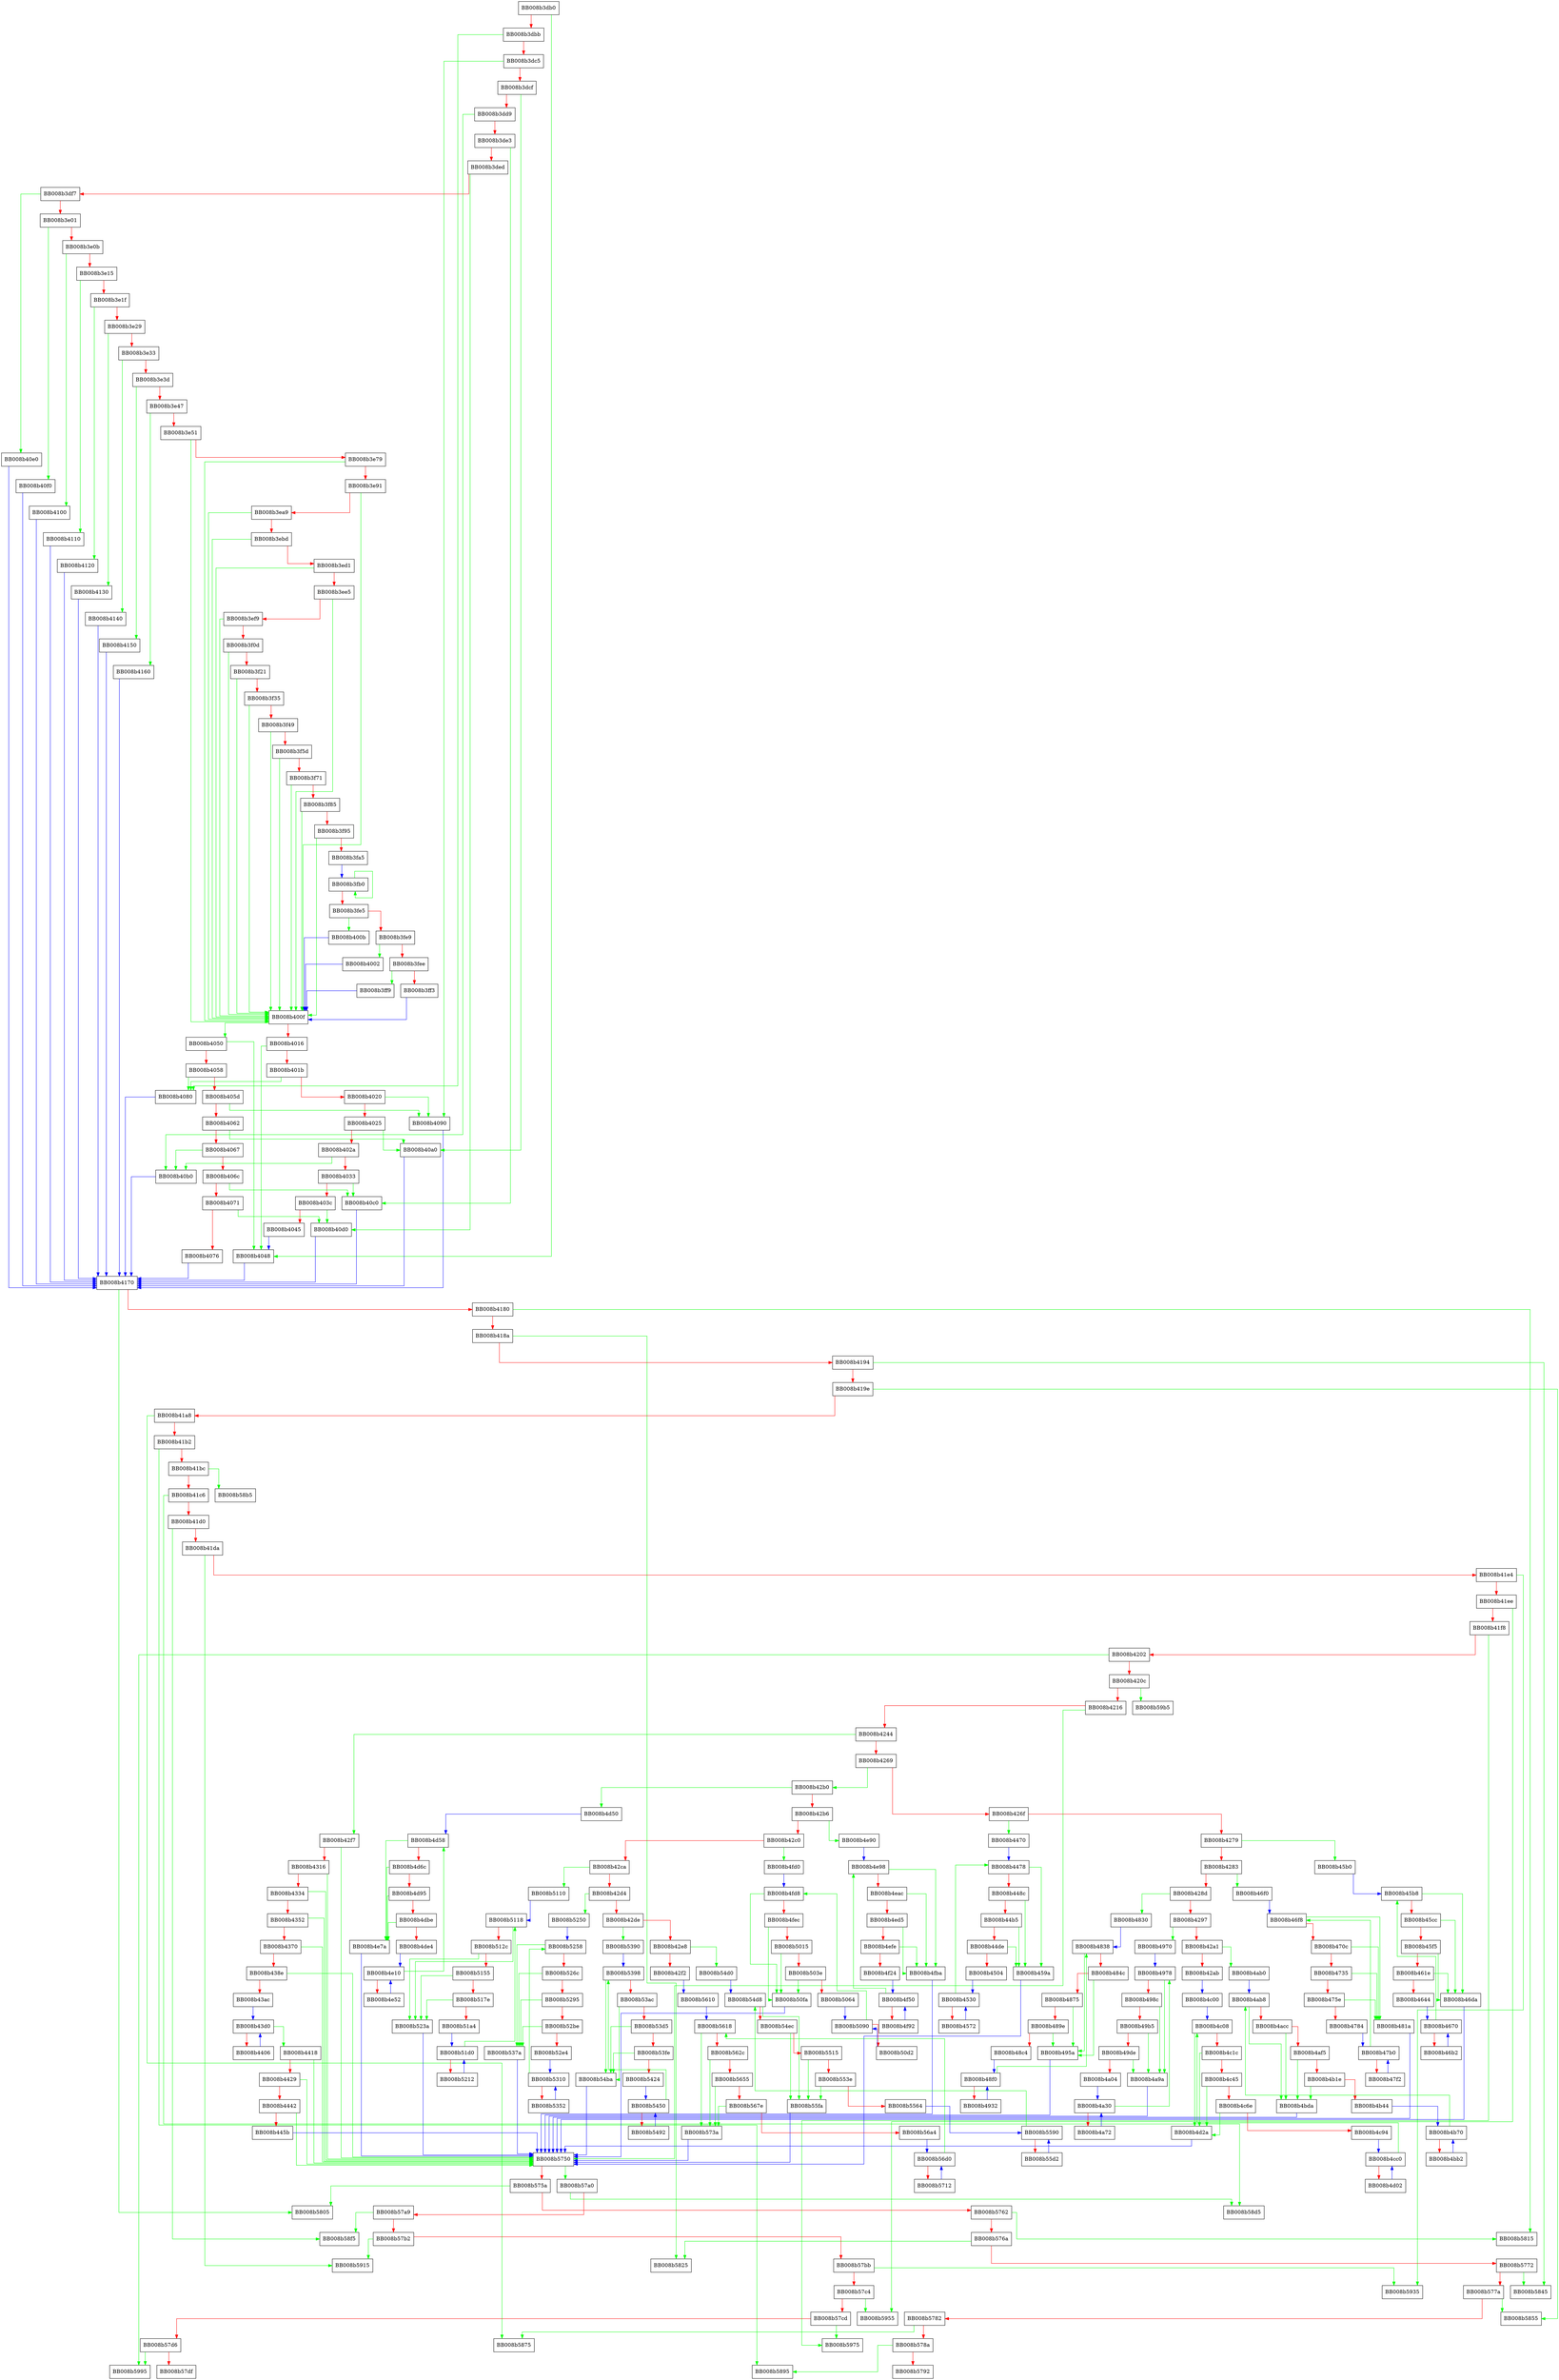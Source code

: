 digraph __strcat_ssse3 {
  node [shape="box"];
  graph [splines=ortho];
  BB008b3db0 -> BB008b4048 [color="green"];
  BB008b3db0 -> BB008b3dbb [color="red"];
  BB008b3dbb -> BB008b4080 [color="green"];
  BB008b3dbb -> BB008b3dc5 [color="red"];
  BB008b3dc5 -> BB008b4090 [color="green"];
  BB008b3dc5 -> BB008b3dcf [color="red"];
  BB008b3dcf -> BB008b40a0 [color="green"];
  BB008b3dcf -> BB008b3dd9 [color="red"];
  BB008b3dd9 -> BB008b40b0 [color="green"];
  BB008b3dd9 -> BB008b3de3 [color="red"];
  BB008b3de3 -> BB008b40c0 [color="green"];
  BB008b3de3 -> BB008b3ded [color="red"];
  BB008b3ded -> BB008b40d0 [color="green"];
  BB008b3ded -> BB008b3df7 [color="red"];
  BB008b3df7 -> BB008b40e0 [color="green"];
  BB008b3df7 -> BB008b3e01 [color="red"];
  BB008b3e01 -> BB008b40f0 [color="green"];
  BB008b3e01 -> BB008b3e0b [color="red"];
  BB008b3e0b -> BB008b4100 [color="green"];
  BB008b3e0b -> BB008b3e15 [color="red"];
  BB008b3e15 -> BB008b4110 [color="green"];
  BB008b3e15 -> BB008b3e1f [color="red"];
  BB008b3e1f -> BB008b4120 [color="green"];
  BB008b3e1f -> BB008b3e29 [color="red"];
  BB008b3e29 -> BB008b4130 [color="green"];
  BB008b3e29 -> BB008b3e33 [color="red"];
  BB008b3e33 -> BB008b4140 [color="green"];
  BB008b3e33 -> BB008b3e3d [color="red"];
  BB008b3e3d -> BB008b4150 [color="green"];
  BB008b3e3d -> BB008b3e47 [color="red"];
  BB008b3e47 -> BB008b4160 [color="green"];
  BB008b3e47 -> BB008b3e51 [color="red"];
  BB008b3e51 -> BB008b400f [color="green"];
  BB008b3e51 -> BB008b3e79 [color="red"];
  BB008b3e79 -> BB008b400f [color="green"];
  BB008b3e79 -> BB008b3e91 [color="red"];
  BB008b3e91 -> BB008b400f [color="green"];
  BB008b3e91 -> BB008b3ea9 [color="red"];
  BB008b3ea9 -> BB008b400f [color="green"];
  BB008b3ea9 -> BB008b3ebd [color="red"];
  BB008b3ebd -> BB008b400f [color="green"];
  BB008b3ebd -> BB008b3ed1 [color="red"];
  BB008b3ed1 -> BB008b400f [color="green"];
  BB008b3ed1 -> BB008b3ee5 [color="red"];
  BB008b3ee5 -> BB008b400f [color="green"];
  BB008b3ee5 -> BB008b3ef9 [color="red"];
  BB008b3ef9 -> BB008b400f [color="green"];
  BB008b3ef9 -> BB008b3f0d [color="red"];
  BB008b3f0d -> BB008b400f [color="green"];
  BB008b3f0d -> BB008b3f21 [color="red"];
  BB008b3f21 -> BB008b400f [color="green"];
  BB008b3f21 -> BB008b3f35 [color="red"];
  BB008b3f35 -> BB008b400f [color="green"];
  BB008b3f35 -> BB008b3f49 [color="red"];
  BB008b3f49 -> BB008b400f [color="green"];
  BB008b3f49 -> BB008b3f5d [color="red"];
  BB008b3f5d -> BB008b400f [color="green"];
  BB008b3f5d -> BB008b3f71 [color="red"];
  BB008b3f71 -> BB008b400f [color="green"];
  BB008b3f71 -> BB008b3f85 [color="red"];
  BB008b3f85 -> BB008b400f [color="green"];
  BB008b3f85 -> BB008b3f95 [color="red"];
  BB008b3f95 -> BB008b400f [color="green"];
  BB008b3f95 -> BB008b3fa5 [color="red"];
  BB008b3fa5 -> BB008b3fb0 [color="blue"];
  BB008b3fb0 -> BB008b3fb0 [color="green"];
  BB008b3fb0 -> BB008b3fe5 [color="red"];
  BB008b3fe5 -> BB008b400b [color="green"];
  BB008b3fe5 -> BB008b3fe9 [color="red"];
  BB008b3fe9 -> BB008b4002 [color="green"];
  BB008b3fe9 -> BB008b3fee [color="red"];
  BB008b3fee -> BB008b3ff9 [color="green"];
  BB008b3fee -> BB008b3ff3 [color="red"];
  BB008b3ff3 -> BB008b400f [color="blue"];
  BB008b3ff9 -> BB008b400f [color="blue"];
  BB008b4002 -> BB008b400f [color="blue"];
  BB008b400b -> BB008b400f [color="blue"];
  BB008b400f -> BB008b4050 [color="green"];
  BB008b400f -> BB008b4016 [color="red"];
  BB008b4016 -> BB008b4048 [color="green"];
  BB008b4016 -> BB008b401b [color="red"];
  BB008b401b -> BB008b4080 [color="green"];
  BB008b401b -> BB008b4020 [color="red"];
  BB008b4020 -> BB008b4090 [color="green"];
  BB008b4020 -> BB008b4025 [color="red"];
  BB008b4025 -> BB008b40a0 [color="green"];
  BB008b4025 -> BB008b402a [color="red"];
  BB008b402a -> BB008b40b0 [color="green"];
  BB008b402a -> BB008b4033 [color="red"];
  BB008b4033 -> BB008b40c0 [color="green"];
  BB008b4033 -> BB008b403c [color="red"];
  BB008b403c -> BB008b40d0 [color="green"];
  BB008b403c -> BB008b4045 [color="red"];
  BB008b4045 -> BB008b4048 [color="blue"];
  BB008b4048 -> BB008b4170 [color="blue"];
  BB008b4050 -> BB008b4048 [color="green"];
  BB008b4050 -> BB008b4058 [color="red"];
  BB008b4058 -> BB008b4080 [color="green"];
  BB008b4058 -> BB008b405d [color="red"];
  BB008b405d -> BB008b4090 [color="green"];
  BB008b405d -> BB008b4062 [color="red"];
  BB008b4062 -> BB008b40a0 [color="green"];
  BB008b4062 -> BB008b4067 [color="red"];
  BB008b4067 -> BB008b40b0 [color="green"];
  BB008b4067 -> BB008b406c [color="red"];
  BB008b406c -> BB008b40c0 [color="green"];
  BB008b406c -> BB008b4071 [color="red"];
  BB008b4071 -> BB008b40d0 [color="green"];
  BB008b4071 -> BB008b4076 [color="red"];
  BB008b4076 -> BB008b4170 [color="blue"];
  BB008b4080 -> BB008b4170 [color="blue"];
  BB008b4090 -> BB008b4170 [color="blue"];
  BB008b40a0 -> BB008b4170 [color="blue"];
  BB008b40b0 -> BB008b4170 [color="blue"];
  BB008b40c0 -> BB008b4170 [color="blue"];
  BB008b40d0 -> BB008b4170 [color="blue"];
  BB008b40e0 -> BB008b4170 [color="blue"];
  BB008b40f0 -> BB008b4170 [color="blue"];
  BB008b4100 -> BB008b4170 [color="blue"];
  BB008b4110 -> BB008b4170 [color="blue"];
  BB008b4120 -> BB008b4170 [color="blue"];
  BB008b4130 -> BB008b4170 [color="blue"];
  BB008b4140 -> BB008b4170 [color="blue"];
  BB008b4150 -> BB008b4170 [color="blue"];
  BB008b4160 -> BB008b4170 [color="blue"];
  BB008b4170 -> BB008b5805 [color="green"];
  BB008b4170 -> BB008b4180 [color="red"];
  BB008b4180 -> BB008b5815 [color="green"];
  BB008b4180 -> BB008b418a [color="red"];
  BB008b418a -> BB008b5825 [color="green"];
  BB008b418a -> BB008b4194 [color="red"];
  BB008b4194 -> BB008b5845 [color="green"];
  BB008b4194 -> BB008b419e [color="red"];
  BB008b419e -> BB008b5855 [color="green"];
  BB008b419e -> BB008b41a8 [color="red"];
  BB008b41a8 -> BB008b5875 [color="green"];
  BB008b41a8 -> BB008b41b2 [color="red"];
  BB008b41b2 -> BB008b5895 [color="green"];
  BB008b41b2 -> BB008b41bc [color="red"];
  BB008b41bc -> BB008b58b5 [color="green"];
  BB008b41bc -> BB008b41c6 [color="red"];
  BB008b41c6 -> BB008b58d5 [color="green"];
  BB008b41c6 -> BB008b41d0 [color="red"];
  BB008b41d0 -> BB008b58f5 [color="green"];
  BB008b41d0 -> BB008b41da [color="red"];
  BB008b41da -> BB008b5915 [color="green"];
  BB008b41da -> BB008b41e4 [color="red"];
  BB008b41e4 -> BB008b5935 [color="green"];
  BB008b41e4 -> BB008b41ee [color="red"];
  BB008b41ee -> BB008b5955 [color="green"];
  BB008b41ee -> BB008b41f8 [color="red"];
  BB008b41f8 -> BB008b5975 [color="green"];
  BB008b41f8 -> BB008b4202 [color="red"];
  BB008b4202 -> BB008b5995 [color="green"];
  BB008b4202 -> BB008b420c [color="red"];
  BB008b420c -> BB008b59b5 [color="green"];
  BB008b420c -> BB008b4216 [color="red"];
  BB008b4216 -> BB008b5750 [color="green"];
  BB008b4216 -> BB008b4244 [color="red"];
  BB008b4244 -> BB008b42f7 [color="green"];
  BB008b4244 -> BB008b4269 [color="red"];
  BB008b4269 -> BB008b42b0 [color="green"];
  BB008b4269 -> BB008b426f [color="red"];
  BB008b426f -> BB008b4470 [color="green"];
  BB008b426f -> BB008b4279 [color="red"];
  BB008b4279 -> BB008b45b0 [color="green"];
  BB008b4279 -> BB008b4283 [color="red"];
  BB008b4283 -> BB008b46f0 [color="green"];
  BB008b4283 -> BB008b428d [color="red"];
  BB008b428d -> BB008b4830 [color="green"];
  BB008b428d -> BB008b4297 [color="red"];
  BB008b4297 -> BB008b4970 [color="green"];
  BB008b4297 -> BB008b42a1 [color="red"];
  BB008b42a1 -> BB008b4ab0 [color="green"];
  BB008b42a1 -> BB008b42ab [color="red"];
  BB008b42ab -> BB008b4c00 [color="blue"];
  BB008b42b0 -> BB008b4d50 [color="green"];
  BB008b42b0 -> BB008b42b6 [color="red"];
  BB008b42b6 -> BB008b4e90 [color="green"];
  BB008b42b6 -> BB008b42c0 [color="red"];
  BB008b42c0 -> BB008b4fd0 [color="green"];
  BB008b42c0 -> BB008b42ca [color="red"];
  BB008b42ca -> BB008b5110 [color="green"];
  BB008b42ca -> BB008b42d4 [color="red"];
  BB008b42d4 -> BB008b5250 [color="green"];
  BB008b42d4 -> BB008b42de [color="red"];
  BB008b42de -> BB008b5390 [color="green"];
  BB008b42de -> BB008b42e8 [color="red"];
  BB008b42e8 -> BB008b54d0 [color="green"];
  BB008b42e8 -> BB008b42f2 [color="red"];
  BB008b42f2 -> BB008b5610 [color="blue"];
  BB008b42f7 -> BB008b5750 [color="green"];
  BB008b42f7 -> BB008b4316 [color="red"];
  BB008b4316 -> BB008b5750 [color="green"];
  BB008b4316 -> BB008b4334 [color="red"];
  BB008b4334 -> BB008b5750 [color="green"];
  BB008b4334 -> BB008b4352 [color="red"];
  BB008b4352 -> BB008b5750 [color="green"];
  BB008b4352 -> BB008b4370 [color="red"];
  BB008b4370 -> BB008b5750 [color="green"];
  BB008b4370 -> BB008b438e [color="red"];
  BB008b438e -> BB008b5750 [color="green"];
  BB008b438e -> BB008b43ac [color="red"];
  BB008b43ac -> BB008b43d0 [color="blue"];
  BB008b43d0 -> BB008b4418 [color="green"];
  BB008b43d0 -> BB008b4406 [color="red"];
  BB008b4406 -> BB008b43d0 [color="blue"];
  BB008b4418 -> BB008b5750 [color="green"];
  BB008b4418 -> BB008b4429 [color="red"];
  BB008b4429 -> BB008b5750 [color="green"];
  BB008b4429 -> BB008b4442 [color="red"];
  BB008b4442 -> BB008b5750 [color="green"];
  BB008b4442 -> BB008b445b [color="red"];
  BB008b445b -> BB008b5750 [color="blue"];
  BB008b4470 -> BB008b4478 [color="blue"];
  BB008b4478 -> BB008b459a [color="green"];
  BB008b4478 -> BB008b448c [color="red"];
  BB008b448c -> BB008b459a [color="green"];
  BB008b448c -> BB008b44b5 [color="red"];
  BB008b44b5 -> BB008b459a [color="green"];
  BB008b44b5 -> BB008b44de [color="red"];
  BB008b44de -> BB008b459a [color="green"];
  BB008b44de -> BB008b4504 [color="red"];
  BB008b4504 -> BB008b4530 [color="blue"];
  BB008b4530 -> BB008b4478 [color="green"];
  BB008b4530 -> BB008b4572 [color="red"];
  BB008b4572 -> BB008b4530 [color="blue"];
  BB008b459a -> BB008b5750 [color="blue"];
  BB008b45b0 -> BB008b45b8 [color="blue"];
  BB008b45b8 -> BB008b46da [color="green"];
  BB008b45b8 -> BB008b45cc [color="red"];
  BB008b45cc -> BB008b46da [color="green"];
  BB008b45cc -> BB008b45f5 [color="red"];
  BB008b45f5 -> BB008b46da [color="green"];
  BB008b45f5 -> BB008b461e [color="red"];
  BB008b461e -> BB008b46da [color="green"];
  BB008b461e -> BB008b4644 [color="red"];
  BB008b4644 -> BB008b4670 [color="blue"];
  BB008b4670 -> BB008b45b8 [color="green"];
  BB008b4670 -> BB008b46b2 [color="red"];
  BB008b46b2 -> BB008b4670 [color="blue"];
  BB008b46da -> BB008b5750 [color="blue"];
  BB008b46f0 -> BB008b46f8 [color="blue"];
  BB008b46f8 -> BB008b481a [color="green"];
  BB008b46f8 -> BB008b470c [color="red"];
  BB008b470c -> BB008b481a [color="green"];
  BB008b470c -> BB008b4735 [color="red"];
  BB008b4735 -> BB008b481a [color="green"];
  BB008b4735 -> BB008b475e [color="red"];
  BB008b475e -> BB008b481a [color="green"];
  BB008b475e -> BB008b4784 [color="red"];
  BB008b4784 -> BB008b47b0 [color="blue"];
  BB008b47b0 -> BB008b46f8 [color="green"];
  BB008b47b0 -> BB008b47f2 [color="red"];
  BB008b47f2 -> BB008b47b0 [color="blue"];
  BB008b481a -> BB008b5750 [color="blue"];
  BB008b4830 -> BB008b4838 [color="blue"];
  BB008b4838 -> BB008b495a [color="green"];
  BB008b4838 -> BB008b484c [color="red"];
  BB008b484c -> BB008b495a [color="green"];
  BB008b484c -> BB008b4875 [color="red"];
  BB008b4875 -> BB008b495a [color="green"];
  BB008b4875 -> BB008b489e [color="red"];
  BB008b489e -> BB008b495a [color="green"];
  BB008b489e -> BB008b48c4 [color="red"];
  BB008b48c4 -> BB008b48f0 [color="blue"];
  BB008b48f0 -> BB008b4838 [color="green"];
  BB008b48f0 -> BB008b4932 [color="red"];
  BB008b4932 -> BB008b48f0 [color="blue"];
  BB008b495a -> BB008b5750 [color="blue"];
  BB008b4970 -> BB008b4978 [color="blue"];
  BB008b4978 -> BB008b4a9a [color="green"];
  BB008b4978 -> BB008b498c [color="red"];
  BB008b498c -> BB008b4a9a [color="green"];
  BB008b498c -> BB008b49b5 [color="red"];
  BB008b49b5 -> BB008b4a9a [color="green"];
  BB008b49b5 -> BB008b49de [color="red"];
  BB008b49de -> BB008b4a9a [color="green"];
  BB008b49de -> BB008b4a04 [color="red"];
  BB008b4a04 -> BB008b4a30 [color="blue"];
  BB008b4a30 -> BB008b4978 [color="green"];
  BB008b4a30 -> BB008b4a72 [color="red"];
  BB008b4a72 -> BB008b4a30 [color="blue"];
  BB008b4a9a -> BB008b5750 [color="blue"];
  BB008b4ab0 -> BB008b4ab8 [color="blue"];
  BB008b4ab8 -> BB008b4bda [color="green"];
  BB008b4ab8 -> BB008b4acc [color="red"];
  BB008b4acc -> BB008b4bda [color="green"];
  BB008b4acc -> BB008b4af5 [color="red"];
  BB008b4af5 -> BB008b4bda [color="green"];
  BB008b4af5 -> BB008b4b1e [color="red"];
  BB008b4b1e -> BB008b4bda [color="green"];
  BB008b4b1e -> BB008b4b44 [color="red"];
  BB008b4b44 -> BB008b4b70 [color="blue"];
  BB008b4b70 -> BB008b4ab8 [color="green"];
  BB008b4b70 -> BB008b4bb2 [color="red"];
  BB008b4bb2 -> BB008b4b70 [color="blue"];
  BB008b4bda -> BB008b5750 [color="blue"];
  BB008b4c00 -> BB008b4c08 [color="blue"];
  BB008b4c08 -> BB008b4d2a [color="green"];
  BB008b4c08 -> BB008b4c1c [color="red"];
  BB008b4c1c -> BB008b4d2a [color="green"];
  BB008b4c1c -> BB008b4c45 [color="red"];
  BB008b4c45 -> BB008b4d2a [color="green"];
  BB008b4c45 -> BB008b4c6e [color="red"];
  BB008b4c6e -> BB008b4d2a [color="green"];
  BB008b4c6e -> BB008b4c94 [color="red"];
  BB008b4c94 -> BB008b4cc0 [color="blue"];
  BB008b4cc0 -> BB008b4c08 [color="green"];
  BB008b4cc0 -> BB008b4d02 [color="red"];
  BB008b4d02 -> BB008b4cc0 [color="blue"];
  BB008b4d2a -> BB008b5750 [color="blue"];
  BB008b4d50 -> BB008b4d58 [color="blue"];
  BB008b4d58 -> BB008b4e7a [color="green"];
  BB008b4d58 -> BB008b4d6c [color="red"];
  BB008b4d6c -> BB008b4e7a [color="green"];
  BB008b4d6c -> BB008b4d95 [color="red"];
  BB008b4d95 -> BB008b4e7a [color="green"];
  BB008b4d95 -> BB008b4dbe [color="red"];
  BB008b4dbe -> BB008b4e7a [color="green"];
  BB008b4dbe -> BB008b4de4 [color="red"];
  BB008b4de4 -> BB008b4e10 [color="blue"];
  BB008b4e10 -> BB008b4d58 [color="green"];
  BB008b4e10 -> BB008b4e52 [color="red"];
  BB008b4e52 -> BB008b4e10 [color="blue"];
  BB008b4e7a -> BB008b5750 [color="blue"];
  BB008b4e90 -> BB008b4e98 [color="blue"];
  BB008b4e98 -> BB008b4fba [color="green"];
  BB008b4e98 -> BB008b4eac [color="red"];
  BB008b4eac -> BB008b4fba [color="green"];
  BB008b4eac -> BB008b4ed5 [color="red"];
  BB008b4ed5 -> BB008b4fba [color="green"];
  BB008b4ed5 -> BB008b4efe [color="red"];
  BB008b4efe -> BB008b4fba [color="green"];
  BB008b4efe -> BB008b4f24 [color="red"];
  BB008b4f24 -> BB008b4f50 [color="blue"];
  BB008b4f50 -> BB008b4e98 [color="green"];
  BB008b4f50 -> BB008b4f92 [color="red"];
  BB008b4f92 -> BB008b4f50 [color="blue"];
  BB008b4fba -> BB008b5750 [color="blue"];
  BB008b4fd0 -> BB008b4fd8 [color="blue"];
  BB008b4fd8 -> BB008b50fa [color="green"];
  BB008b4fd8 -> BB008b4fec [color="red"];
  BB008b4fec -> BB008b50fa [color="green"];
  BB008b4fec -> BB008b5015 [color="red"];
  BB008b5015 -> BB008b50fa [color="green"];
  BB008b5015 -> BB008b503e [color="red"];
  BB008b503e -> BB008b50fa [color="green"];
  BB008b503e -> BB008b5064 [color="red"];
  BB008b5064 -> BB008b5090 [color="blue"];
  BB008b5090 -> BB008b4fd8 [color="green"];
  BB008b5090 -> BB008b50d2 [color="red"];
  BB008b50d2 -> BB008b5090 [color="blue"];
  BB008b50fa -> BB008b5750 [color="blue"];
  BB008b5110 -> BB008b5118 [color="blue"];
  BB008b5118 -> BB008b523a [color="green"];
  BB008b5118 -> BB008b512c [color="red"];
  BB008b512c -> BB008b523a [color="green"];
  BB008b512c -> BB008b5155 [color="red"];
  BB008b5155 -> BB008b523a [color="green"];
  BB008b5155 -> BB008b517e [color="red"];
  BB008b517e -> BB008b523a [color="green"];
  BB008b517e -> BB008b51a4 [color="red"];
  BB008b51a4 -> BB008b51d0 [color="blue"];
  BB008b51d0 -> BB008b5118 [color="green"];
  BB008b51d0 -> BB008b5212 [color="red"];
  BB008b5212 -> BB008b51d0 [color="blue"];
  BB008b523a -> BB008b5750 [color="blue"];
  BB008b5250 -> BB008b5258 [color="blue"];
  BB008b5258 -> BB008b537a [color="green"];
  BB008b5258 -> BB008b526c [color="red"];
  BB008b526c -> BB008b537a [color="green"];
  BB008b526c -> BB008b5295 [color="red"];
  BB008b5295 -> BB008b537a [color="green"];
  BB008b5295 -> BB008b52be [color="red"];
  BB008b52be -> BB008b537a [color="green"];
  BB008b52be -> BB008b52e4 [color="red"];
  BB008b52e4 -> BB008b5310 [color="blue"];
  BB008b5310 -> BB008b5258 [color="green"];
  BB008b5310 -> BB008b5352 [color="red"];
  BB008b5352 -> BB008b5310 [color="blue"];
  BB008b537a -> BB008b5750 [color="blue"];
  BB008b5390 -> BB008b5398 [color="blue"];
  BB008b5398 -> BB008b54ba [color="green"];
  BB008b5398 -> BB008b53ac [color="red"];
  BB008b53ac -> BB008b54ba [color="green"];
  BB008b53ac -> BB008b53d5 [color="red"];
  BB008b53d5 -> BB008b54ba [color="green"];
  BB008b53d5 -> BB008b53fe [color="red"];
  BB008b53fe -> BB008b54ba [color="green"];
  BB008b53fe -> BB008b5424 [color="red"];
  BB008b5424 -> BB008b5450 [color="blue"];
  BB008b5450 -> BB008b5398 [color="green"];
  BB008b5450 -> BB008b5492 [color="red"];
  BB008b5492 -> BB008b5450 [color="blue"];
  BB008b54ba -> BB008b5750 [color="blue"];
  BB008b54d0 -> BB008b54d8 [color="blue"];
  BB008b54d8 -> BB008b55fa [color="green"];
  BB008b54d8 -> BB008b54ec [color="red"];
  BB008b54ec -> BB008b55fa [color="green"];
  BB008b54ec -> BB008b5515 [color="red"];
  BB008b5515 -> BB008b55fa [color="green"];
  BB008b5515 -> BB008b553e [color="red"];
  BB008b553e -> BB008b55fa [color="green"];
  BB008b553e -> BB008b5564 [color="red"];
  BB008b5564 -> BB008b5590 [color="blue"];
  BB008b5590 -> BB008b54d8 [color="green"];
  BB008b5590 -> BB008b55d2 [color="red"];
  BB008b55d2 -> BB008b5590 [color="blue"];
  BB008b55fa -> BB008b5750 [color="blue"];
  BB008b5610 -> BB008b5618 [color="blue"];
  BB008b5618 -> BB008b573a [color="green"];
  BB008b5618 -> BB008b562c [color="red"];
  BB008b562c -> BB008b573a [color="green"];
  BB008b562c -> BB008b5655 [color="red"];
  BB008b5655 -> BB008b573a [color="green"];
  BB008b5655 -> BB008b567e [color="red"];
  BB008b567e -> BB008b573a [color="green"];
  BB008b567e -> BB008b56a4 [color="red"];
  BB008b56a4 -> BB008b56d0 [color="blue"];
  BB008b56d0 -> BB008b5618 [color="green"];
  BB008b56d0 -> BB008b5712 [color="red"];
  BB008b5712 -> BB008b56d0 [color="blue"];
  BB008b573a -> BB008b5750 [color="blue"];
  BB008b5750 -> BB008b57a0 [color="green"];
  BB008b5750 -> BB008b575a [color="red"];
  BB008b575a -> BB008b5805 [color="green"];
  BB008b575a -> BB008b5762 [color="red"];
  BB008b5762 -> BB008b5815 [color="green"];
  BB008b5762 -> BB008b576a [color="red"];
  BB008b576a -> BB008b5825 [color="green"];
  BB008b576a -> BB008b5772 [color="red"];
  BB008b5772 -> BB008b5845 [color="green"];
  BB008b5772 -> BB008b577a [color="red"];
  BB008b577a -> BB008b5855 [color="green"];
  BB008b577a -> BB008b5782 [color="red"];
  BB008b5782 -> BB008b5875 [color="green"];
  BB008b5782 -> BB008b578a [color="red"];
  BB008b578a -> BB008b5895 [color="green"];
  BB008b578a -> BB008b5792 [color="red"];
  BB008b57a0 -> BB008b58d5 [color="green"];
  BB008b57a0 -> BB008b57a9 [color="red"];
  BB008b57a9 -> BB008b58f5 [color="green"];
  BB008b57a9 -> BB008b57b2 [color="red"];
  BB008b57b2 -> BB008b5915 [color="green"];
  BB008b57b2 -> BB008b57bb [color="red"];
  BB008b57bb -> BB008b5935 [color="green"];
  BB008b57bb -> BB008b57c4 [color="red"];
  BB008b57c4 -> BB008b5955 [color="green"];
  BB008b57c4 -> BB008b57cd [color="red"];
  BB008b57cd -> BB008b5975 [color="green"];
  BB008b57cd -> BB008b57d6 [color="red"];
  BB008b57d6 -> BB008b5995 [color="green"];
  BB008b57d6 -> BB008b57df [color="red"];
}